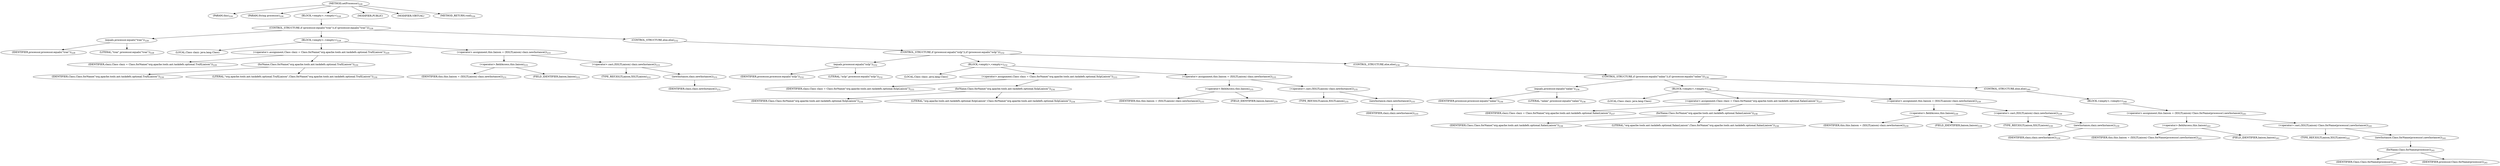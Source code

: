 digraph "setProcessor" {  
"488" [label = <(METHOD,setProcessor)<SUB>226</SUB>> ]
"489" [label = <(PARAM,this)<SUB>226</SUB>> ]
"490" [label = <(PARAM,String processor)<SUB>226</SUB>> ]
"491" [label = <(BLOCK,&lt;empty&gt;,&lt;empty&gt;)<SUB>226</SUB>> ]
"492" [label = <(CONTROL_STRUCTURE,if (processor.equals(&quot;trax&quot;)),if (processor.equals(&quot;trax&quot;)))<SUB>228</SUB>> ]
"493" [label = <(equals,processor.equals(&quot;trax&quot;))<SUB>228</SUB>> ]
"494" [label = <(IDENTIFIER,processor,processor.equals(&quot;trax&quot;))<SUB>228</SUB>> ]
"495" [label = <(LITERAL,&quot;trax&quot;,processor.equals(&quot;trax&quot;))<SUB>228</SUB>> ]
"496" [label = <(BLOCK,&lt;empty&gt;,&lt;empty&gt;)<SUB>228</SUB>> ]
"497" [label = <(LOCAL,Class clazz: java.lang.Class)> ]
"498" [label = <(&lt;operator&gt;.assignment,Class clazz = Class.forName(&quot;org.apache.tools.ant.taskdefs.optional.TraXLiaison&quot;))<SUB>229</SUB>> ]
"499" [label = <(IDENTIFIER,clazz,Class clazz = Class.forName(&quot;org.apache.tools.ant.taskdefs.optional.TraXLiaison&quot;))<SUB>229</SUB>> ]
"500" [label = <(forName,Class.forName(&quot;org.apache.tools.ant.taskdefs.optional.TraXLiaison&quot;))<SUB>230</SUB>> ]
"501" [label = <(IDENTIFIER,Class,Class.forName(&quot;org.apache.tools.ant.taskdefs.optional.TraXLiaison&quot;))<SUB>230</SUB>> ]
"502" [label = <(LITERAL,&quot;org.apache.tools.ant.taskdefs.optional.TraXLiaison&quot;,Class.forName(&quot;org.apache.tools.ant.taskdefs.optional.TraXLiaison&quot;))<SUB>230</SUB>> ]
"503" [label = <(&lt;operator&gt;.assignment,this.liaison = (XSLTLiaison) clazz.newInstance())<SUB>231</SUB>> ]
"504" [label = <(&lt;operator&gt;.fieldAccess,this.liaison)<SUB>231</SUB>> ]
"505" [label = <(IDENTIFIER,this,this.liaison = (XSLTLiaison) clazz.newInstance())<SUB>231</SUB>> ]
"506" [label = <(FIELD_IDENTIFIER,liaison,liaison)<SUB>231</SUB>> ]
"507" [label = <(&lt;operator&gt;.cast,(XSLTLiaison) clazz.newInstance())<SUB>231</SUB>> ]
"508" [label = <(TYPE_REF,XSLTLiaison,XSLTLiaison)<SUB>231</SUB>> ]
"509" [label = <(newInstance,clazz.newInstance())<SUB>231</SUB>> ]
"510" [label = <(IDENTIFIER,clazz,clazz.newInstance())<SUB>231</SUB>> ]
"511" [label = <(CONTROL_STRUCTURE,else,else)<SUB>232</SUB>> ]
"512" [label = <(CONTROL_STRUCTURE,if (processor.equals(&quot;xslp&quot;)),if (processor.equals(&quot;xslp&quot;)))<SUB>232</SUB>> ]
"513" [label = <(equals,processor.equals(&quot;xslp&quot;))<SUB>232</SUB>> ]
"514" [label = <(IDENTIFIER,processor,processor.equals(&quot;xslp&quot;))<SUB>232</SUB>> ]
"515" [label = <(LITERAL,&quot;xslp&quot;,processor.equals(&quot;xslp&quot;))<SUB>232</SUB>> ]
"516" [label = <(BLOCK,&lt;empty&gt;,&lt;empty&gt;)<SUB>232</SUB>> ]
"517" [label = <(LOCAL,Class clazz: java.lang.Class)> ]
"518" [label = <(&lt;operator&gt;.assignment,Class clazz = Class.forName(&quot;org.apache.tools.ant.taskdefs.optional.XslpLiaison&quot;))<SUB>233</SUB>> ]
"519" [label = <(IDENTIFIER,clazz,Class clazz = Class.forName(&quot;org.apache.tools.ant.taskdefs.optional.XslpLiaison&quot;))<SUB>233</SUB>> ]
"520" [label = <(forName,Class.forName(&quot;org.apache.tools.ant.taskdefs.optional.XslpLiaison&quot;))<SUB>234</SUB>> ]
"521" [label = <(IDENTIFIER,Class,Class.forName(&quot;org.apache.tools.ant.taskdefs.optional.XslpLiaison&quot;))<SUB>234</SUB>> ]
"522" [label = <(LITERAL,&quot;org.apache.tools.ant.taskdefs.optional.XslpLiaison&quot;,Class.forName(&quot;org.apache.tools.ant.taskdefs.optional.XslpLiaison&quot;))<SUB>234</SUB>> ]
"523" [label = <(&lt;operator&gt;.assignment,this.liaison = (XSLTLiaison) clazz.newInstance())<SUB>235</SUB>> ]
"524" [label = <(&lt;operator&gt;.fieldAccess,this.liaison)<SUB>235</SUB>> ]
"525" [label = <(IDENTIFIER,this,this.liaison = (XSLTLiaison) clazz.newInstance())<SUB>235</SUB>> ]
"526" [label = <(FIELD_IDENTIFIER,liaison,liaison)<SUB>235</SUB>> ]
"527" [label = <(&lt;operator&gt;.cast,(XSLTLiaison) clazz.newInstance())<SUB>235</SUB>> ]
"528" [label = <(TYPE_REF,XSLTLiaison,XSLTLiaison)<SUB>235</SUB>> ]
"529" [label = <(newInstance,clazz.newInstance())<SUB>235</SUB>> ]
"530" [label = <(IDENTIFIER,clazz,clazz.newInstance())<SUB>235</SUB>> ]
"531" [label = <(CONTROL_STRUCTURE,else,else)<SUB>236</SUB>> ]
"532" [label = <(CONTROL_STRUCTURE,if (processor.equals(&quot;xalan&quot;)),if (processor.equals(&quot;xalan&quot;)))<SUB>236</SUB>> ]
"533" [label = <(equals,processor.equals(&quot;xalan&quot;))<SUB>236</SUB>> ]
"534" [label = <(IDENTIFIER,processor,processor.equals(&quot;xalan&quot;))<SUB>236</SUB>> ]
"535" [label = <(LITERAL,&quot;xalan&quot;,processor.equals(&quot;xalan&quot;))<SUB>236</SUB>> ]
"536" [label = <(BLOCK,&lt;empty&gt;,&lt;empty&gt;)<SUB>236</SUB>> ]
"537" [label = <(LOCAL,Class clazz: java.lang.Class)> ]
"538" [label = <(&lt;operator&gt;.assignment,Class clazz = Class.forName(&quot;org.apache.tools.ant.taskdefs.optional.XalanLiaison&quot;))<SUB>237</SUB>> ]
"539" [label = <(IDENTIFIER,clazz,Class clazz = Class.forName(&quot;org.apache.tools.ant.taskdefs.optional.XalanLiaison&quot;))<SUB>237</SUB>> ]
"540" [label = <(forName,Class.forName(&quot;org.apache.tools.ant.taskdefs.optional.XalanLiaison&quot;))<SUB>238</SUB>> ]
"541" [label = <(IDENTIFIER,Class,Class.forName(&quot;org.apache.tools.ant.taskdefs.optional.XalanLiaison&quot;))<SUB>238</SUB>> ]
"542" [label = <(LITERAL,&quot;org.apache.tools.ant.taskdefs.optional.XalanLiaison&quot;,Class.forName(&quot;org.apache.tools.ant.taskdefs.optional.XalanLiaison&quot;))<SUB>238</SUB>> ]
"543" [label = <(&lt;operator&gt;.assignment,this.liaison = (XSLTLiaison) clazz.newInstance())<SUB>239</SUB>> ]
"544" [label = <(&lt;operator&gt;.fieldAccess,this.liaison)<SUB>239</SUB>> ]
"545" [label = <(IDENTIFIER,this,this.liaison = (XSLTLiaison) clazz.newInstance())<SUB>239</SUB>> ]
"546" [label = <(FIELD_IDENTIFIER,liaison,liaison)<SUB>239</SUB>> ]
"547" [label = <(&lt;operator&gt;.cast,(XSLTLiaison) clazz.newInstance())<SUB>239</SUB>> ]
"548" [label = <(TYPE_REF,XSLTLiaison,XSLTLiaison)<SUB>239</SUB>> ]
"549" [label = <(newInstance,clazz.newInstance())<SUB>239</SUB>> ]
"550" [label = <(IDENTIFIER,clazz,clazz.newInstance())<SUB>239</SUB>> ]
"551" [label = <(CONTROL_STRUCTURE,else,else)<SUB>240</SUB>> ]
"552" [label = <(BLOCK,&lt;empty&gt;,&lt;empty&gt;)<SUB>240</SUB>> ]
"553" [label = <(&lt;operator&gt;.assignment,this.liaison = (XSLTLiaison) Class.forName(processor).newInstance())<SUB>241</SUB>> ]
"554" [label = <(&lt;operator&gt;.fieldAccess,this.liaison)<SUB>241</SUB>> ]
"555" [label = <(IDENTIFIER,this,this.liaison = (XSLTLiaison) Class.forName(processor).newInstance())<SUB>241</SUB>> ]
"556" [label = <(FIELD_IDENTIFIER,liaison,liaison)<SUB>241</SUB>> ]
"557" [label = <(&lt;operator&gt;.cast,(XSLTLiaison) Class.forName(processor).newInstance())<SUB>241</SUB>> ]
"558" [label = <(TYPE_REF,XSLTLiaison,XSLTLiaison)<SUB>241</SUB>> ]
"559" [label = <(newInstance,Class.forName(processor).newInstance())<SUB>241</SUB>> ]
"560" [label = <(forName,Class.forName(processor))<SUB>241</SUB>> ]
"561" [label = <(IDENTIFIER,Class,Class.forName(processor))<SUB>241</SUB>> ]
"562" [label = <(IDENTIFIER,processor,Class.forName(processor))<SUB>241</SUB>> ]
"563" [label = <(MODIFIER,PUBLIC)> ]
"564" [label = <(MODIFIER,VIRTUAL)> ]
"565" [label = <(METHOD_RETURN,void)<SUB>226</SUB>> ]
  "488" -> "489" 
  "488" -> "490" 
  "488" -> "491" 
  "488" -> "563" 
  "488" -> "564" 
  "488" -> "565" 
  "491" -> "492" 
  "492" -> "493" 
  "492" -> "496" 
  "492" -> "511" 
  "493" -> "494" 
  "493" -> "495" 
  "496" -> "497" 
  "496" -> "498" 
  "496" -> "503" 
  "498" -> "499" 
  "498" -> "500" 
  "500" -> "501" 
  "500" -> "502" 
  "503" -> "504" 
  "503" -> "507" 
  "504" -> "505" 
  "504" -> "506" 
  "507" -> "508" 
  "507" -> "509" 
  "509" -> "510" 
  "511" -> "512" 
  "512" -> "513" 
  "512" -> "516" 
  "512" -> "531" 
  "513" -> "514" 
  "513" -> "515" 
  "516" -> "517" 
  "516" -> "518" 
  "516" -> "523" 
  "518" -> "519" 
  "518" -> "520" 
  "520" -> "521" 
  "520" -> "522" 
  "523" -> "524" 
  "523" -> "527" 
  "524" -> "525" 
  "524" -> "526" 
  "527" -> "528" 
  "527" -> "529" 
  "529" -> "530" 
  "531" -> "532" 
  "532" -> "533" 
  "532" -> "536" 
  "532" -> "551" 
  "533" -> "534" 
  "533" -> "535" 
  "536" -> "537" 
  "536" -> "538" 
  "536" -> "543" 
  "538" -> "539" 
  "538" -> "540" 
  "540" -> "541" 
  "540" -> "542" 
  "543" -> "544" 
  "543" -> "547" 
  "544" -> "545" 
  "544" -> "546" 
  "547" -> "548" 
  "547" -> "549" 
  "549" -> "550" 
  "551" -> "552" 
  "552" -> "553" 
  "553" -> "554" 
  "553" -> "557" 
  "554" -> "555" 
  "554" -> "556" 
  "557" -> "558" 
  "557" -> "559" 
  "559" -> "560" 
  "560" -> "561" 
  "560" -> "562" 
}

